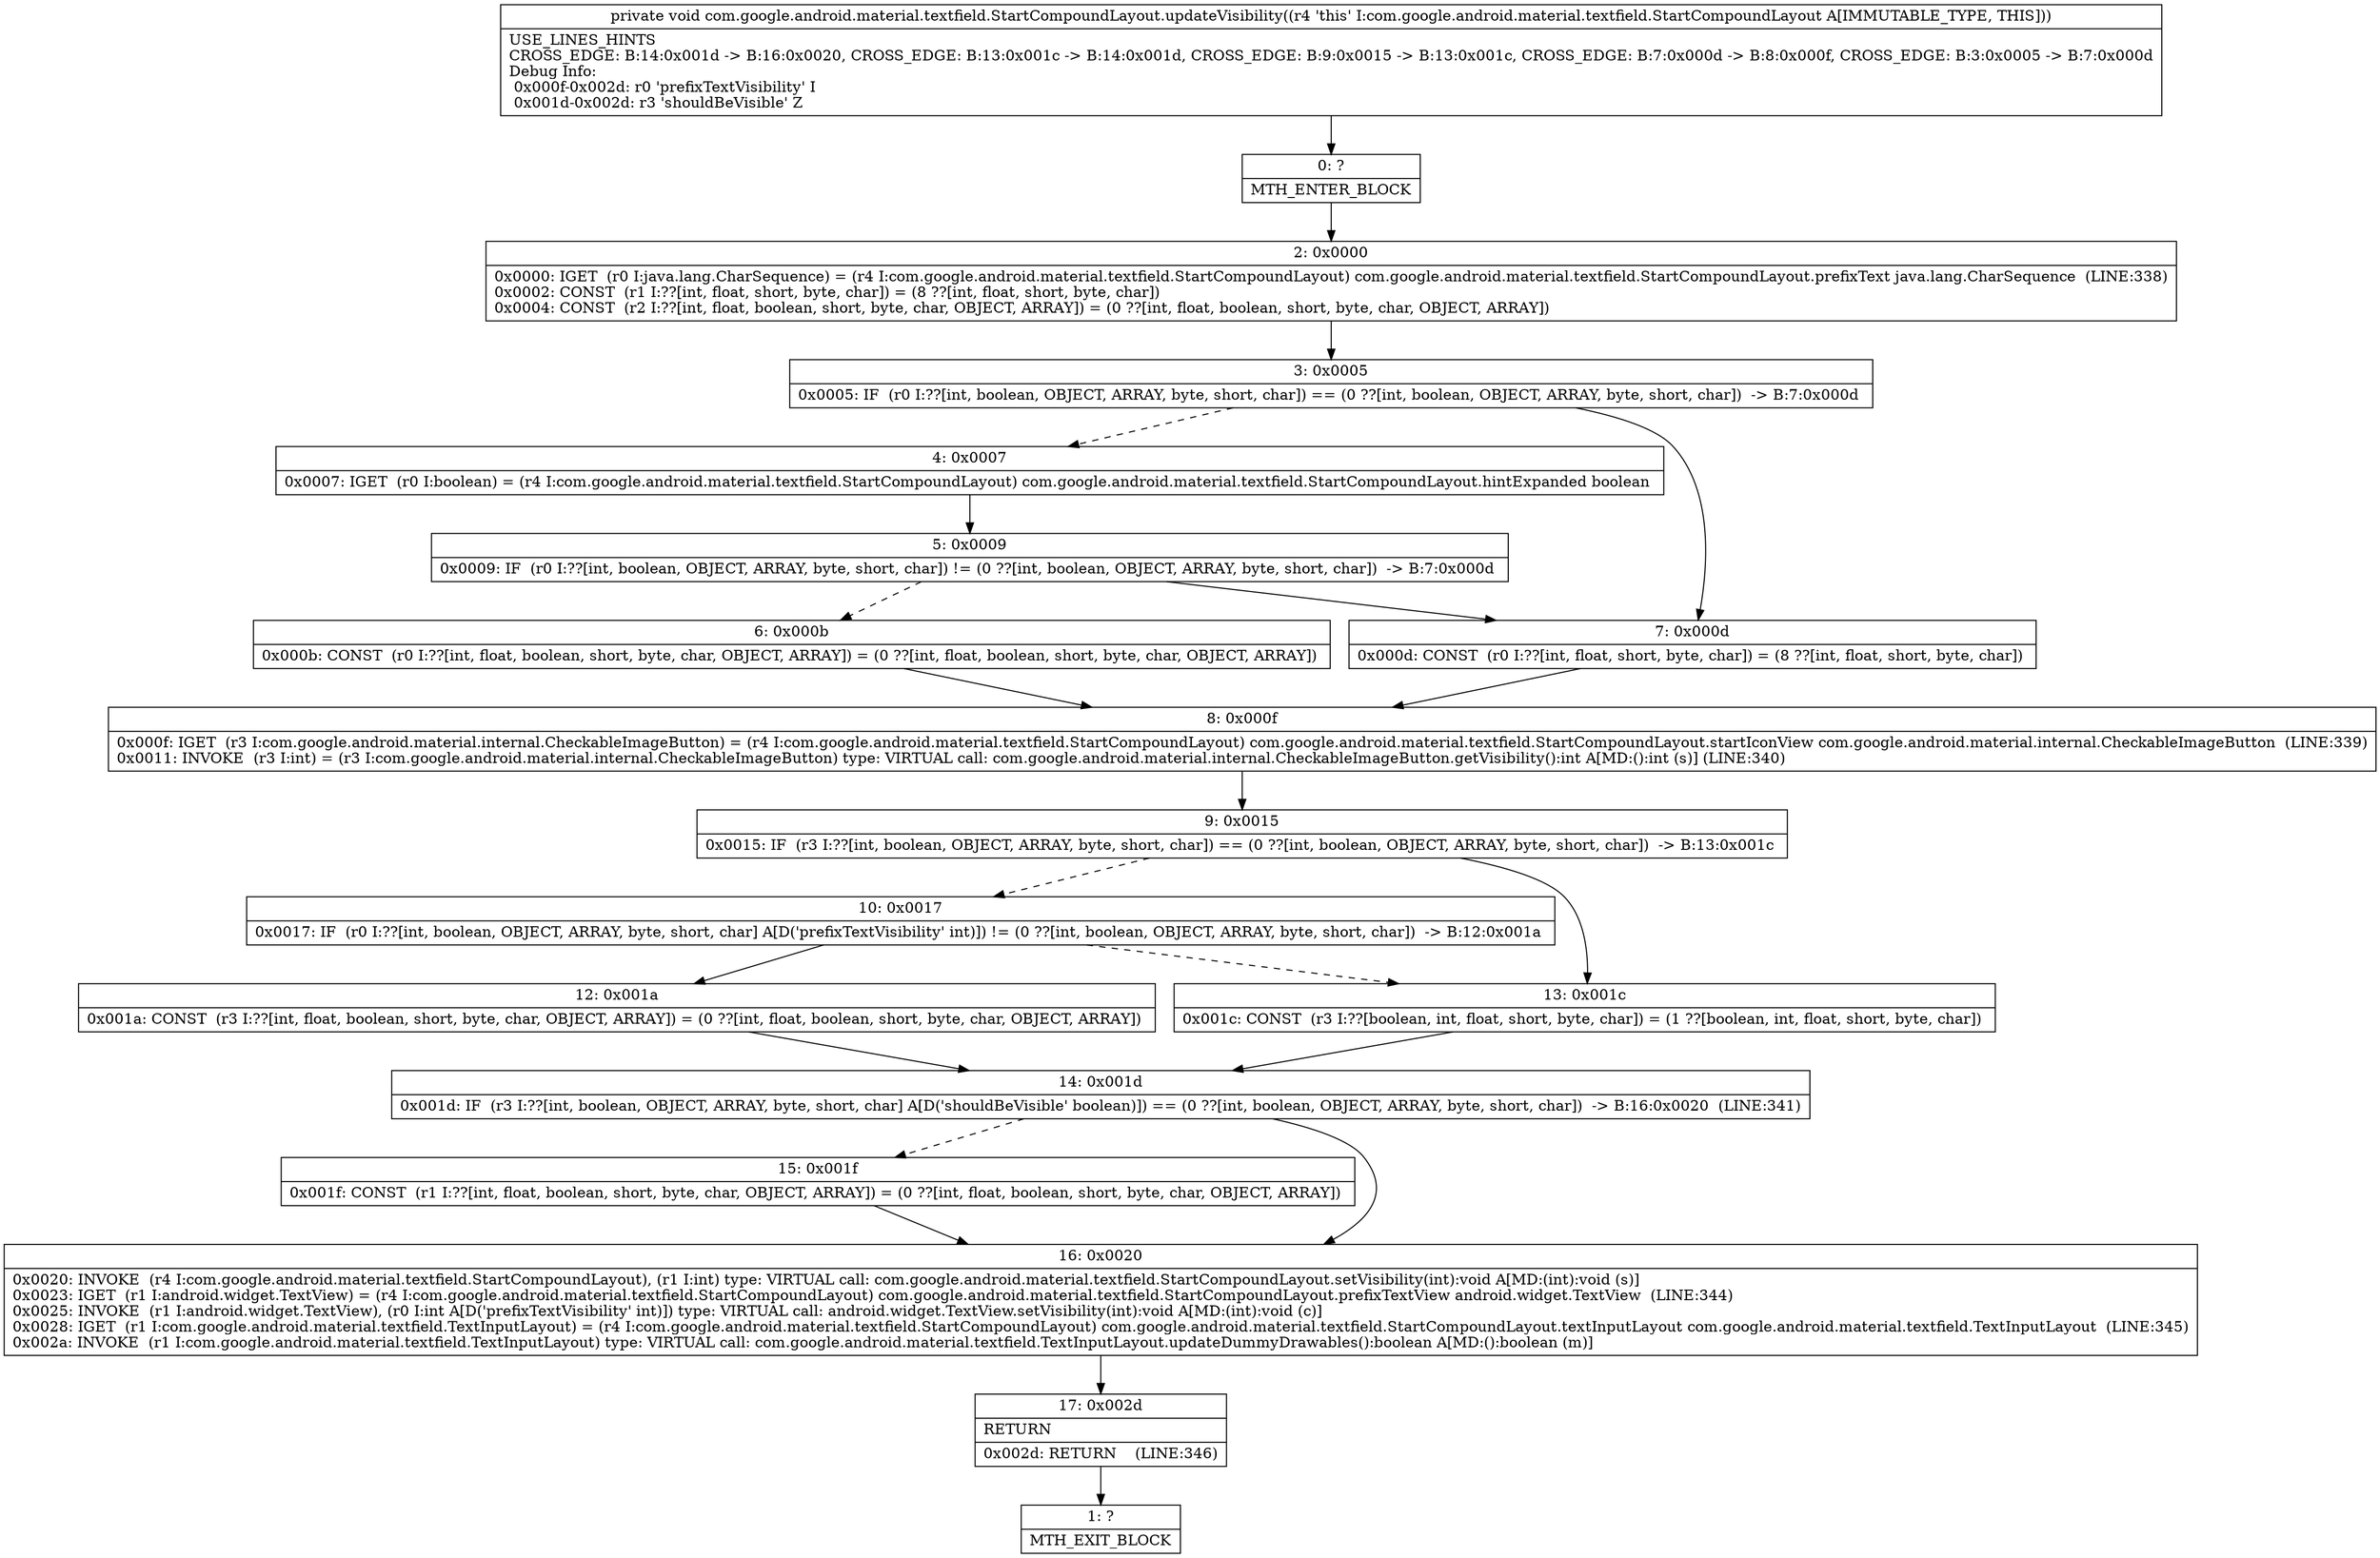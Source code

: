 digraph "CFG forcom.google.android.material.textfield.StartCompoundLayout.updateVisibility()V" {
Node_0 [shape=record,label="{0\:\ ?|MTH_ENTER_BLOCK\l}"];
Node_2 [shape=record,label="{2\:\ 0x0000|0x0000: IGET  (r0 I:java.lang.CharSequence) = (r4 I:com.google.android.material.textfield.StartCompoundLayout) com.google.android.material.textfield.StartCompoundLayout.prefixText java.lang.CharSequence  (LINE:338)\l0x0002: CONST  (r1 I:??[int, float, short, byte, char]) = (8 ??[int, float, short, byte, char]) \l0x0004: CONST  (r2 I:??[int, float, boolean, short, byte, char, OBJECT, ARRAY]) = (0 ??[int, float, boolean, short, byte, char, OBJECT, ARRAY]) \l}"];
Node_3 [shape=record,label="{3\:\ 0x0005|0x0005: IF  (r0 I:??[int, boolean, OBJECT, ARRAY, byte, short, char]) == (0 ??[int, boolean, OBJECT, ARRAY, byte, short, char])  \-\> B:7:0x000d \l}"];
Node_4 [shape=record,label="{4\:\ 0x0007|0x0007: IGET  (r0 I:boolean) = (r4 I:com.google.android.material.textfield.StartCompoundLayout) com.google.android.material.textfield.StartCompoundLayout.hintExpanded boolean \l}"];
Node_5 [shape=record,label="{5\:\ 0x0009|0x0009: IF  (r0 I:??[int, boolean, OBJECT, ARRAY, byte, short, char]) != (0 ??[int, boolean, OBJECT, ARRAY, byte, short, char])  \-\> B:7:0x000d \l}"];
Node_6 [shape=record,label="{6\:\ 0x000b|0x000b: CONST  (r0 I:??[int, float, boolean, short, byte, char, OBJECT, ARRAY]) = (0 ??[int, float, boolean, short, byte, char, OBJECT, ARRAY]) \l}"];
Node_8 [shape=record,label="{8\:\ 0x000f|0x000f: IGET  (r3 I:com.google.android.material.internal.CheckableImageButton) = (r4 I:com.google.android.material.textfield.StartCompoundLayout) com.google.android.material.textfield.StartCompoundLayout.startIconView com.google.android.material.internal.CheckableImageButton  (LINE:339)\l0x0011: INVOKE  (r3 I:int) = (r3 I:com.google.android.material.internal.CheckableImageButton) type: VIRTUAL call: com.google.android.material.internal.CheckableImageButton.getVisibility():int A[MD:():int (s)] (LINE:340)\l}"];
Node_9 [shape=record,label="{9\:\ 0x0015|0x0015: IF  (r3 I:??[int, boolean, OBJECT, ARRAY, byte, short, char]) == (0 ??[int, boolean, OBJECT, ARRAY, byte, short, char])  \-\> B:13:0x001c \l}"];
Node_10 [shape=record,label="{10\:\ 0x0017|0x0017: IF  (r0 I:??[int, boolean, OBJECT, ARRAY, byte, short, char] A[D('prefixTextVisibility' int)]) != (0 ??[int, boolean, OBJECT, ARRAY, byte, short, char])  \-\> B:12:0x001a \l}"];
Node_12 [shape=record,label="{12\:\ 0x001a|0x001a: CONST  (r3 I:??[int, float, boolean, short, byte, char, OBJECT, ARRAY]) = (0 ??[int, float, boolean, short, byte, char, OBJECT, ARRAY]) \l}"];
Node_14 [shape=record,label="{14\:\ 0x001d|0x001d: IF  (r3 I:??[int, boolean, OBJECT, ARRAY, byte, short, char] A[D('shouldBeVisible' boolean)]) == (0 ??[int, boolean, OBJECT, ARRAY, byte, short, char])  \-\> B:16:0x0020  (LINE:341)\l}"];
Node_15 [shape=record,label="{15\:\ 0x001f|0x001f: CONST  (r1 I:??[int, float, boolean, short, byte, char, OBJECT, ARRAY]) = (0 ??[int, float, boolean, short, byte, char, OBJECT, ARRAY]) \l}"];
Node_16 [shape=record,label="{16\:\ 0x0020|0x0020: INVOKE  (r4 I:com.google.android.material.textfield.StartCompoundLayout), (r1 I:int) type: VIRTUAL call: com.google.android.material.textfield.StartCompoundLayout.setVisibility(int):void A[MD:(int):void (s)]\l0x0023: IGET  (r1 I:android.widget.TextView) = (r4 I:com.google.android.material.textfield.StartCompoundLayout) com.google.android.material.textfield.StartCompoundLayout.prefixTextView android.widget.TextView  (LINE:344)\l0x0025: INVOKE  (r1 I:android.widget.TextView), (r0 I:int A[D('prefixTextVisibility' int)]) type: VIRTUAL call: android.widget.TextView.setVisibility(int):void A[MD:(int):void (c)]\l0x0028: IGET  (r1 I:com.google.android.material.textfield.TextInputLayout) = (r4 I:com.google.android.material.textfield.StartCompoundLayout) com.google.android.material.textfield.StartCompoundLayout.textInputLayout com.google.android.material.textfield.TextInputLayout  (LINE:345)\l0x002a: INVOKE  (r1 I:com.google.android.material.textfield.TextInputLayout) type: VIRTUAL call: com.google.android.material.textfield.TextInputLayout.updateDummyDrawables():boolean A[MD:():boolean (m)]\l}"];
Node_17 [shape=record,label="{17\:\ 0x002d|RETURN\l|0x002d: RETURN    (LINE:346)\l}"];
Node_1 [shape=record,label="{1\:\ ?|MTH_EXIT_BLOCK\l}"];
Node_13 [shape=record,label="{13\:\ 0x001c|0x001c: CONST  (r3 I:??[boolean, int, float, short, byte, char]) = (1 ??[boolean, int, float, short, byte, char]) \l}"];
Node_7 [shape=record,label="{7\:\ 0x000d|0x000d: CONST  (r0 I:??[int, float, short, byte, char]) = (8 ??[int, float, short, byte, char]) \l}"];
MethodNode[shape=record,label="{private void com.google.android.material.textfield.StartCompoundLayout.updateVisibility((r4 'this' I:com.google.android.material.textfield.StartCompoundLayout A[IMMUTABLE_TYPE, THIS]))  | USE_LINES_HINTS\lCROSS_EDGE: B:14:0x001d \-\> B:16:0x0020, CROSS_EDGE: B:13:0x001c \-\> B:14:0x001d, CROSS_EDGE: B:9:0x0015 \-\> B:13:0x001c, CROSS_EDGE: B:7:0x000d \-\> B:8:0x000f, CROSS_EDGE: B:3:0x0005 \-\> B:7:0x000d\lDebug Info:\l  0x000f\-0x002d: r0 'prefixTextVisibility' I\l  0x001d\-0x002d: r3 'shouldBeVisible' Z\l}"];
MethodNode -> Node_0;Node_0 -> Node_2;
Node_2 -> Node_3;
Node_3 -> Node_4[style=dashed];
Node_3 -> Node_7;
Node_4 -> Node_5;
Node_5 -> Node_6[style=dashed];
Node_5 -> Node_7;
Node_6 -> Node_8;
Node_8 -> Node_9;
Node_9 -> Node_10[style=dashed];
Node_9 -> Node_13;
Node_10 -> Node_12;
Node_10 -> Node_13[style=dashed];
Node_12 -> Node_14;
Node_14 -> Node_15[style=dashed];
Node_14 -> Node_16;
Node_15 -> Node_16;
Node_16 -> Node_17;
Node_17 -> Node_1;
Node_13 -> Node_14;
Node_7 -> Node_8;
}

